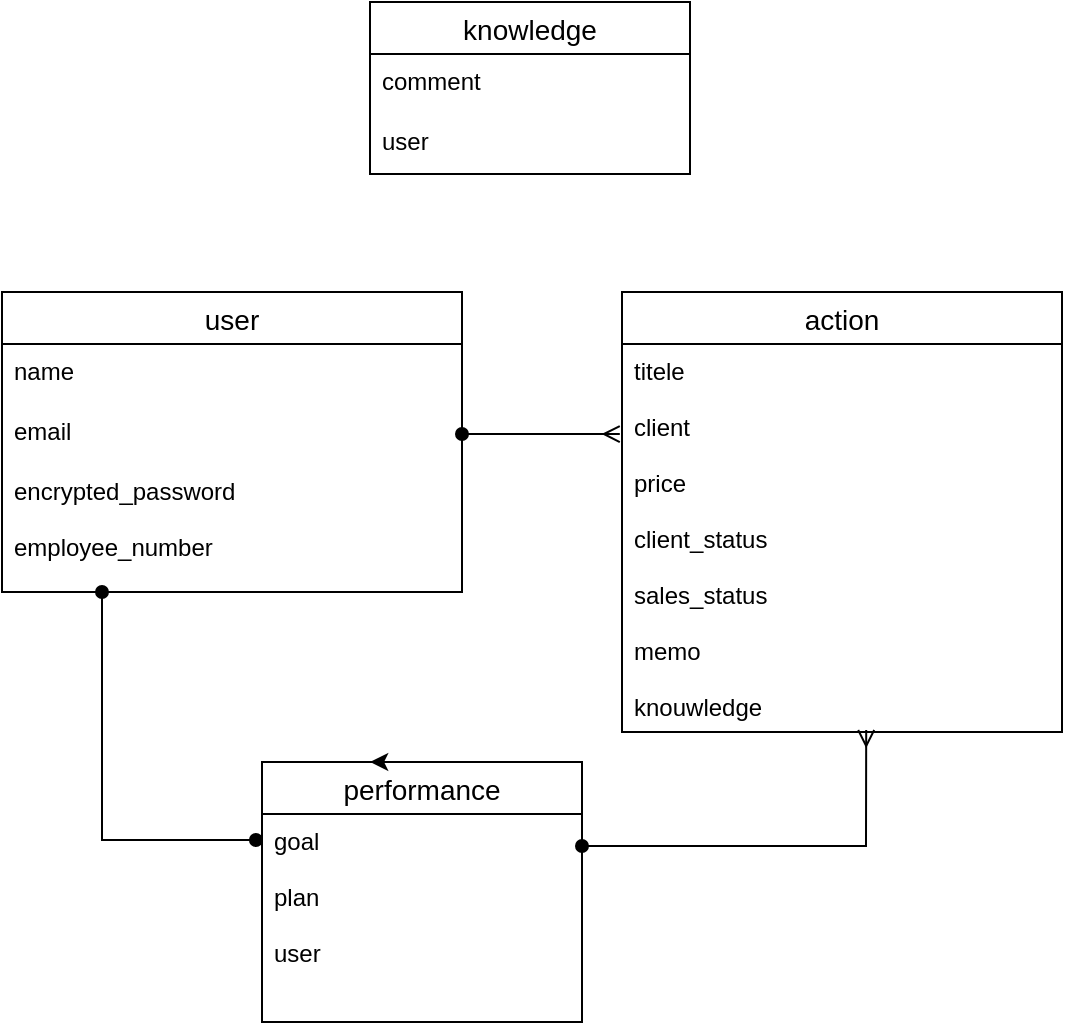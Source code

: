 <mxfile version="13.10.0" type="embed">
    <diagram id="M1hN4snIefIKCMNDen2x" name="ページ1">
        <mxGraphModel dx="563" dy="588" grid="1" gridSize="10" guides="1" tooltips="1" connect="1" arrows="1" fold="1" page="1" pageScale="1" pageWidth="827" pageHeight="1169" math="0" shadow="0">
            <root>
                <mxCell id="0"/>
                <mxCell id="1" parent="0"/>
                <mxCell id="2" value="user" style="swimlane;fontStyle=0;childLayout=stackLayout;horizontal=1;startSize=26;horizontalStack=0;resizeParent=1;resizeParentMax=0;resizeLast=0;collapsible=1;marginBottom=0;align=center;fontSize=14;" parent="1" vertex="1">
                    <mxGeometry x="70" y="155" width="230" height="150" as="geometry"/>
                </mxCell>
                <mxCell id="3" value="name&#10;" style="text;strokeColor=none;fillColor=none;spacingLeft=4;spacingRight=4;overflow=hidden;rotatable=0;points=[[0,0.5],[1,0.5]];portConstraint=eastwest;fontSize=12;" parent="2" vertex="1">
                    <mxGeometry y="26" width="230" height="30" as="geometry"/>
                </mxCell>
                <mxCell id="4" value="email&#10;" style="text;strokeColor=none;fillColor=none;spacingLeft=4;spacingRight=4;overflow=hidden;rotatable=0;points=[[0,0.5],[1,0.5]];portConstraint=eastwest;fontSize=12;" parent="2" vertex="1">
                    <mxGeometry y="56" width="230" height="30" as="geometry"/>
                </mxCell>
                <mxCell id="5" value="encrypted_password&#10;&#10;employee_number" style="text;strokeColor=none;fillColor=none;spacingLeft=4;spacingRight=4;overflow=hidden;rotatable=0;points=[[0,0.5],[1,0.5]];portConstraint=eastwest;fontSize=12;" parent="2" vertex="1">
                    <mxGeometry y="86" width="230" height="64" as="geometry"/>
                </mxCell>
                <mxCell id="6" value="action" style="swimlane;fontStyle=0;childLayout=stackLayout;horizontal=1;startSize=26;horizontalStack=0;resizeParent=1;resizeParentMax=0;resizeLast=0;collapsible=1;marginBottom=0;align=center;fontSize=14;" parent="1" vertex="1">
                    <mxGeometry x="380" y="155" width="220" height="220" as="geometry"/>
                </mxCell>
                <mxCell id="7" value="titele&#10;&#10;client&#10;&#10;price&#10;&#10;client_status&#10;&#10;sales_status&#10;&#10;memo&#10;&#10;knouwledge" style="text;strokeColor=none;fillColor=none;spacingLeft=4;spacingRight=4;overflow=hidden;rotatable=0;points=[[0,0.5],[1,0.5]];portConstraint=eastwest;fontSize=12;" parent="6" vertex="1">
                    <mxGeometry y="26" width="220" height="194" as="geometry"/>
                </mxCell>
                <mxCell id="10" value="performance" style="swimlane;fontStyle=0;childLayout=stackLayout;horizontal=1;startSize=26;horizontalStack=0;resizeParent=1;resizeParentMax=0;resizeLast=0;collapsible=1;marginBottom=0;align=center;fontSize=14;" parent="1" vertex="1">
                    <mxGeometry x="200" y="390" width="160" height="130" as="geometry"/>
                </mxCell>
                <mxCell id="11" value="goal&#10;&#10;plan&#10;&#10;user&#10;" style="text;strokeColor=none;fillColor=none;spacingLeft=4;spacingRight=4;overflow=hidden;rotatable=0;points=[[0,0.5],[1,0.5]];portConstraint=eastwest;fontSize=12;" parent="10" vertex="1">
                    <mxGeometry y="26" width="160" height="104" as="geometry"/>
                </mxCell>
                <mxCell id="4uDSaxvsAiIuYx3KCg1H-26" style="rounded=0;orthogonalLoop=1;jettySize=auto;html=1;exitX=1;exitY=0.5;exitDx=0;exitDy=0;entryX=-0.005;entryY=0.232;entryDx=0;entryDy=0;entryPerimeter=0;startArrow=oval;startFill=1;endArrow=ERmany;endFill=0;" parent="1" source="4" target="7" edge="1">
                    <mxGeometry relative="1" as="geometry"/>
                </mxCell>
                <mxCell id="4uDSaxvsAiIuYx3KCg1H-27" value="" style="endArrow=oval;html=1;rounded=0;endFill=1;startArrow=oval;startFill=1;entryX=-0.019;entryY=0.125;entryDx=0;entryDy=0;entryPerimeter=0;" parent="1" edge="1" target="11">
                    <mxGeometry relative="1" as="geometry">
                        <mxPoint x="120" y="305" as="sourcePoint"/>
                        <mxPoint x="177" y="493" as="targetPoint"/>
                        <Array as="points">
                            <mxPoint x="120" y="429"/>
                        </Array>
                    </mxGeometry>
                </mxCell>
                <mxCell id="4uDSaxvsAiIuYx3KCg1H-28" style="edgeStyle=none;rounded=0;orthogonalLoop=1;jettySize=auto;html=1;exitX=1;exitY=0.154;exitDx=0;exitDy=0;entryX=0.555;entryY=0.995;entryDx=0;entryDy=0;entryPerimeter=0;startArrow=oval;startFill=1;endArrow=ERmany;endFill=0;exitPerimeter=0;" parent="1" source="11" target="7" edge="1">
                    <mxGeometry relative="1" as="geometry">
                        <Array as="points">
                            <mxPoint x="502" y="432"/>
                        </Array>
                    </mxGeometry>
                </mxCell>
                <mxCell id="12" style="edgeStyle=orthogonalEdgeStyle;rounded=0;orthogonalLoop=1;jettySize=auto;html=1;exitX=0.5;exitY=0;exitDx=0;exitDy=0;entryX=0.338;entryY=0;entryDx=0;entryDy=0;entryPerimeter=0;" edge="1" parent="1" source="10" target="10">
                    <mxGeometry relative="1" as="geometry"/>
                </mxCell>
                <mxCell id="26" value="knowledge" style="swimlane;fontStyle=0;childLayout=stackLayout;horizontal=1;startSize=26;horizontalStack=0;resizeParent=1;resizeParentMax=0;resizeLast=0;collapsible=1;marginBottom=0;align=center;fontSize=14;" vertex="1" parent="1">
                    <mxGeometry x="254" y="10" width="160" height="86" as="geometry"/>
                </mxCell>
                <mxCell id="28" value="comment" style="text;strokeColor=none;fillColor=none;spacingLeft=4;spacingRight=4;overflow=hidden;rotatable=0;points=[[0,0.5],[1,0.5]];portConstraint=eastwest;fontSize=12;" vertex="1" parent="26">
                    <mxGeometry y="26" width="160" height="30" as="geometry"/>
                </mxCell>
                <mxCell id="29" value="user" style="text;strokeColor=none;fillColor=none;spacingLeft=4;spacingRight=4;overflow=hidden;rotatable=0;points=[[0,0.5],[1,0.5]];portConstraint=eastwest;fontSize=12;" vertex="1" parent="26">
                    <mxGeometry y="56" width="160" height="30" as="geometry"/>
                </mxCell>
            </root>
        </mxGraphModel>
    </diagram>
</mxfile>